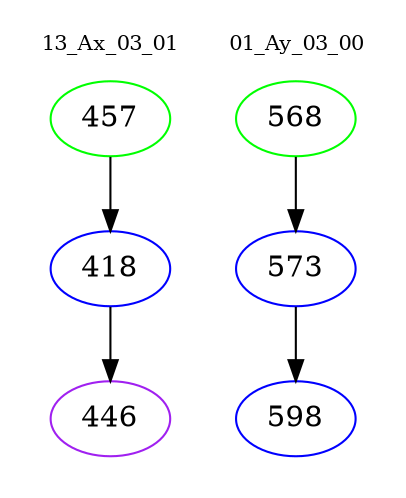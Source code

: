 digraph{
subgraph cluster_0 {
color = white
label = "13_Ax_03_01";
fontsize=10;
T0_457 [label="457", color="green"]
T0_457 -> T0_418 [color="black"]
T0_418 [label="418", color="blue"]
T0_418 -> T0_446 [color="black"]
T0_446 [label="446", color="purple"]
}
subgraph cluster_1 {
color = white
label = "01_Ay_03_00";
fontsize=10;
T1_568 [label="568", color="green"]
T1_568 -> T1_573 [color="black"]
T1_573 [label="573", color="blue"]
T1_573 -> T1_598 [color="black"]
T1_598 [label="598", color="blue"]
}
}
